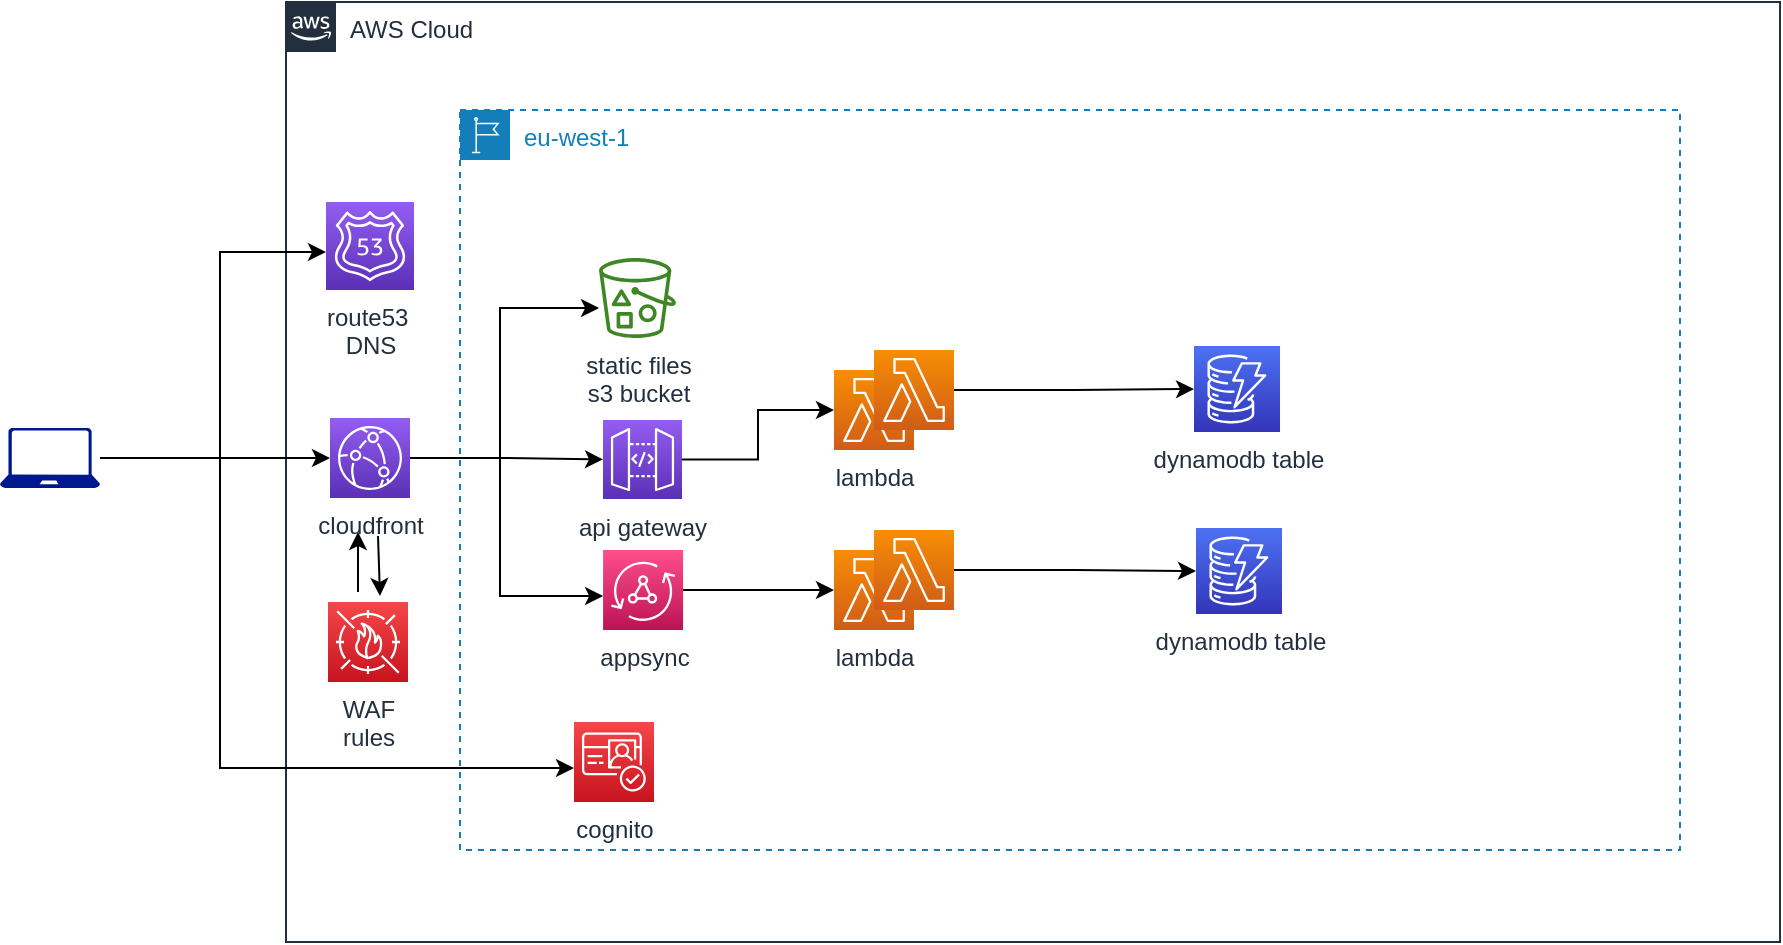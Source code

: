 <mxfile version="17.2.4" type="github" pages="2">
  <diagram id="qAAxvI2N66q2RNYJOrqI" name="Page-1">
    <mxGraphModel dx="782" dy="446" grid="1" gridSize="10" guides="1" tooltips="1" connect="1" arrows="1" fold="1" page="1" pageScale="1" pageWidth="827" pageHeight="1169" math="0" shadow="0">
      <root>
        <mxCell id="0" />
        <mxCell id="1" parent="0" />
        <mxCell id="mwRrv51llNrriN64F0ap-2" value="AWS Cloud" style="points=[[0,0],[0.25,0],[0.5,0],[0.75,0],[1,0],[1,0.25],[1,0.5],[1,0.75],[1,1],[0.75,1],[0.5,1],[0.25,1],[0,1],[0,0.75],[0,0.5],[0,0.25]];outlineConnect=0;gradientColor=none;html=1;whiteSpace=wrap;fontSize=12;fontStyle=0;container=1;pointerEvents=0;collapsible=0;recursiveResize=0;shape=mxgraph.aws4.group;grIcon=mxgraph.aws4.group_aws_cloud_alt;strokeColor=#232F3E;fillColor=none;verticalAlign=top;align=left;spacingLeft=30;fontColor=#232F3E;dashed=0;" parent="1" vertex="1">
          <mxGeometry x="193" y="70" width="747" height="470" as="geometry" />
        </mxCell>
        <mxCell id="mwRrv51llNrriN64F0ap-4" value="eu-west-1" style="points=[[0,0],[0.25,0],[0.5,0],[0.75,0],[1,0],[1,0.25],[1,0.5],[1,0.75],[1,1],[0.75,1],[0.5,1],[0.25,1],[0,1],[0,0.75],[0,0.5],[0,0.25]];outlineConnect=0;gradientColor=none;html=1;whiteSpace=wrap;fontSize=12;fontStyle=0;container=1;pointerEvents=0;collapsible=0;recursiveResize=0;shape=mxgraph.aws4.group;grIcon=mxgraph.aws4.group_region;strokeColor=#147EBA;fillColor=none;verticalAlign=top;align=left;spacingLeft=30;fontColor=#147EBA;dashed=1;" parent="mwRrv51llNrriN64F0ap-2" vertex="1">
          <mxGeometry x="87" y="54" width="610" height="370" as="geometry" />
        </mxCell>
        <mxCell id="mwRrv51llNrriN64F0ap-6" value="cognito" style="sketch=0;points=[[0,0,0],[0.25,0,0],[0.5,0,0],[0.75,0,0],[1,0,0],[0,1,0],[0.25,1,0],[0.5,1,0],[0.75,1,0],[1,1,0],[0,0.25,0],[0,0.5,0],[0,0.75,0],[1,0.25,0],[1,0.5,0],[1,0.75,0]];outlineConnect=0;fontColor=#232F3E;gradientColor=#F54749;gradientDirection=north;fillColor=#C7131F;strokeColor=#ffffff;dashed=0;verticalLabelPosition=bottom;verticalAlign=top;align=center;html=1;fontSize=12;fontStyle=0;aspect=fixed;shape=mxgraph.aws4.resourceIcon;resIcon=mxgraph.aws4.cognito;" parent="mwRrv51llNrriN64F0ap-4" vertex="1">
          <mxGeometry x="57" y="306" width="40" height="40" as="geometry" />
        </mxCell>
        <mxCell id="mwRrv51llNrriN64F0ap-25" style="edgeStyle=orthogonalEdgeStyle;rounded=0;orthogonalLoop=1;jettySize=auto;html=1;entryX=0;entryY=0.5;entryDx=0;entryDy=0;entryPerimeter=0;" parent="mwRrv51llNrriN64F0ap-4" source="mwRrv51llNrriN64F0ap-7" target="mwRrv51llNrriN64F0ap-18" edge="1">
          <mxGeometry relative="1" as="geometry" />
        </mxCell>
        <mxCell id="mwRrv51llNrriN64F0ap-7" value="api gateway" style="sketch=0;points=[[0,0,0],[0.25,0,0],[0.5,0,0],[0.75,0,0],[1,0,0],[0,1,0],[0.25,1,0],[0.5,1,0],[0.75,1,0],[1,1,0],[0,0.25,0],[0,0.5,0],[0,0.75,0],[1,0.25,0],[1,0.5,0],[1,0.75,0]];outlineConnect=0;fontColor=#232F3E;gradientColor=#945DF2;gradientDirection=north;fillColor=#5A30B5;strokeColor=#ffffff;dashed=0;verticalLabelPosition=bottom;verticalAlign=top;align=center;html=1;fontSize=12;fontStyle=0;aspect=fixed;shape=mxgraph.aws4.resourceIcon;resIcon=mxgraph.aws4.api_gateway;" parent="mwRrv51llNrriN64F0ap-4" vertex="1">
          <mxGeometry x="71.5" y="155" width="39.5" height="39.5" as="geometry" />
        </mxCell>
        <mxCell id="mwRrv51llNrriN64F0ap-27" style="edgeStyle=orthogonalEdgeStyle;rounded=0;orthogonalLoop=1;jettySize=auto;html=1;entryX=0;entryY=0.5;entryDx=0;entryDy=0;entryPerimeter=0;" parent="mwRrv51llNrriN64F0ap-4" source="mwRrv51llNrriN64F0ap-10" target="mwRrv51llNrriN64F0ap-17" edge="1">
          <mxGeometry relative="1" as="geometry" />
        </mxCell>
        <mxCell id="mwRrv51llNrriN64F0ap-10" value="appsync" style="sketch=0;points=[[0,0,0],[0.25,0,0],[0.5,0,0],[0.75,0,0],[1,0,0],[0,1,0],[0.25,1,0],[0.5,1,0],[0.75,1,0],[1,1,0],[0,0.25,0],[0,0.5,0],[0,0.75,0],[1,0.25,0],[1,0.5,0],[1,0.75,0]];outlineConnect=0;fontColor=#232F3E;gradientColor=#FF4F8B;gradientDirection=north;fillColor=#BC1356;strokeColor=#ffffff;dashed=0;verticalLabelPosition=bottom;verticalAlign=top;align=center;html=1;fontSize=12;fontStyle=0;aspect=fixed;shape=mxgraph.aws4.resourceIcon;resIcon=mxgraph.aws4.appsync;" parent="mwRrv51llNrriN64F0ap-4" vertex="1">
          <mxGeometry x="71.54" y="220" width="40" height="40" as="geometry" />
        </mxCell>
        <mxCell id="mwRrv51llNrriN64F0ap-5" value="static files &lt;br&gt;s3 bucket" style="sketch=0;outlineConnect=0;fontColor=#232F3E;gradientColor=none;fillColor=#3F8624;strokeColor=none;dashed=0;verticalLabelPosition=bottom;verticalAlign=top;align=center;html=1;fontSize=12;fontStyle=0;aspect=fixed;pointerEvents=1;shape=mxgraph.aws4.bucket_with_objects;" parent="mwRrv51llNrriN64F0ap-4" vertex="1">
          <mxGeometry x="69.54" y="74" width="38.46" height="40" as="geometry" />
        </mxCell>
        <mxCell id="mwRrv51llNrriN64F0ap-17" value="lambda" style="sketch=0;points=[[0,0,0],[0.25,0,0],[0.5,0,0],[0.75,0,0],[1,0,0],[0,1,0],[0.25,1,0],[0.5,1,0],[0.75,1,0],[1,1,0],[0,0.25,0],[0,0.5,0],[0,0.75,0],[1,0.25,0],[1,0.5,0],[1,0.75,0]];outlineConnect=0;fontColor=#232F3E;gradientColor=#F78E04;gradientDirection=north;fillColor=#D05C17;strokeColor=#ffffff;dashed=0;verticalLabelPosition=bottom;verticalAlign=top;align=center;html=1;fontSize=12;fontStyle=0;aspect=fixed;shape=mxgraph.aws4.resourceIcon;resIcon=mxgraph.aws4.lambda;" parent="mwRrv51llNrriN64F0ap-4" vertex="1">
          <mxGeometry x="187" y="220" width="40" height="40" as="geometry" />
        </mxCell>
        <mxCell id="mwRrv51llNrriN64F0ap-18" value="lambda" style="sketch=0;points=[[0,0,0],[0.25,0,0],[0.5,0,0],[0.75,0,0],[1,0,0],[0,1,0],[0.25,1,0],[0.5,1,0],[0.75,1,0],[1,1,0],[0,0.25,0],[0,0.5,0],[0,0.75,0],[1,0.25,0],[1,0.5,0],[1,0.75,0]];outlineConnect=0;fontColor=#232F3E;gradientColor=#F78E04;gradientDirection=north;fillColor=#D05C17;strokeColor=#ffffff;dashed=0;verticalLabelPosition=bottom;verticalAlign=top;align=center;html=1;fontSize=12;fontStyle=0;aspect=fixed;shape=mxgraph.aws4.resourceIcon;resIcon=mxgraph.aws4.lambda;" parent="mwRrv51llNrriN64F0ap-4" vertex="1">
          <mxGeometry x="187" y="130" width="40" height="40" as="geometry" />
        </mxCell>
        <mxCell id="mwRrv51llNrriN64F0ap-29" style="edgeStyle=orthogonalEdgeStyle;rounded=0;orthogonalLoop=1;jettySize=auto;html=1;entryX=0;entryY=0.5;entryDx=0;entryDy=0;entryPerimeter=0;" parent="mwRrv51llNrriN64F0ap-4" source="mwRrv51llNrriN64F0ap-19" target="mwRrv51llNrriN64F0ap-9" edge="1">
          <mxGeometry relative="1" as="geometry" />
        </mxCell>
        <mxCell id="mwRrv51llNrriN64F0ap-19" value="" style="sketch=0;points=[[0,0,0],[0.25,0,0],[0.5,0,0],[0.75,0,0],[1,0,0],[0,1,0],[0.25,1,0],[0.5,1,0],[0.75,1,0],[1,1,0],[0,0.25,0],[0,0.5,0],[0,0.75,0],[1,0.25,0],[1,0.5,0],[1,0.75,0]];outlineConnect=0;fontColor=#232F3E;gradientColor=#F78E04;gradientDirection=north;fillColor=#D05C17;strokeColor=#ffffff;dashed=0;verticalLabelPosition=bottom;verticalAlign=top;align=center;html=1;fontSize=12;fontStyle=0;aspect=fixed;shape=mxgraph.aws4.resourceIcon;resIcon=mxgraph.aws4.lambda;" parent="mwRrv51llNrriN64F0ap-4" vertex="1">
          <mxGeometry x="207" y="120" width="40" height="40" as="geometry" />
        </mxCell>
        <mxCell id="mwRrv51llNrriN64F0ap-30" style="edgeStyle=orthogonalEdgeStyle;rounded=0;orthogonalLoop=1;jettySize=auto;html=1;" parent="mwRrv51llNrriN64F0ap-4" source="mwRrv51llNrriN64F0ap-20" target="mwRrv51llNrriN64F0ap-28" edge="1">
          <mxGeometry relative="1" as="geometry" />
        </mxCell>
        <mxCell id="mwRrv51llNrriN64F0ap-20" value="" style="sketch=0;points=[[0,0,0],[0.25,0,0],[0.5,0,0],[0.75,0,0],[1,0,0],[0,1,0],[0.25,1,0],[0.5,1,0],[0.75,1,0],[1,1,0],[0,0.25,0],[0,0.5,0],[0,0.75,0],[1,0.25,0],[1,0.5,0],[1,0.75,0]];outlineConnect=0;fontColor=#232F3E;gradientColor=#F78E04;gradientDirection=north;fillColor=#D05C17;strokeColor=#ffffff;dashed=0;verticalLabelPosition=bottom;verticalAlign=top;align=center;html=1;fontSize=12;fontStyle=0;aspect=fixed;shape=mxgraph.aws4.resourceIcon;resIcon=mxgraph.aws4.lambda;" parent="mwRrv51llNrriN64F0ap-4" vertex="1">
          <mxGeometry x="207" y="210" width="40" height="40" as="geometry" />
        </mxCell>
        <mxCell id="mwRrv51llNrriN64F0ap-9" value="dynamodb table" style="sketch=0;points=[[0,0,0],[0.25,0,0],[0.5,0,0],[0.75,0,0],[1,0,0],[0,1,0],[0.25,1,0],[0.5,1,0],[0.75,1,0],[1,1,0],[0,0.25,0],[0,0.5,0],[0,0.75,0],[1,0.25,0],[1,0.5,0],[1,0.75,0]];outlineConnect=0;fontColor=#232F3E;gradientColor=#4D72F3;gradientDirection=north;fillColor=#3334B9;strokeColor=#ffffff;dashed=0;verticalLabelPosition=bottom;verticalAlign=top;align=center;html=1;fontSize=12;fontStyle=0;aspect=fixed;shape=mxgraph.aws4.resourceIcon;resIcon=mxgraph.aws4.dynamodb;" parent="mwRrv51llNrriN64F0ap-4" vertex="1">
          <mxGeometry x="367" y="118" width="43" height="43" as="geometry" />
        </mxCell>
        <mxCell id="mwRrv51llNrriN64F0ap-28" value="dynamodb table" style="sketch=0;points=[[0,0,0],[0.25,0,0],[0.5,0,0],[0.75,0,0],[1,0,0],[0,1,0],[0.25,1,0],[0.5,1,0],[0.75,1,0],[1,1,0],[0,0.25,0],[0,0.5,0],[0,0.75,0],[1,0.25,0],[1,0.5,0],[1,0.75,0]];outlineConnect=0;fontColor=#232F3E;gradientColor=#4D72F3;gradientDirection=north;fillColor=#3334B9;strokeColor=#ffffff;dashed=0;verticalLabelPosition=bottom;verticalAlign=top;align=center;html=1;fontSize=12;fontStyle=0;aspect=fixed;shape=mxgraph.aws4.resourceIcon;resIcon=mxgraph.aws4.dynamodb;" parent="mwRrv51llNrriN64F0ap-4" vertex="1">
          <mxGeometry x="368" y="209" width="43" height="43" as="geometry" />
        </mxCell>
        <mxCell id="mwRrv51llNrriN64F0ap-21" style="edgeStyle=orthogonalEdgeStyle;rounded=0;orthogonalLoop=1;jettySize=auto;html=1;" parent="mwRrv51llNrriN64F0ap-2" edge="1">
          <mxGeometry relative="1" as="geometry">
            <mxPoint x="62" y="228" as="sourcePoint" />
            <mxPoint x="156.543" y="153" as="targetPoint" />
            <Array as="points">
              <mxPoint x="107" y="228" />
              <mxPoint x="107" y="153" />
            </Array>
          </mxGeometry>
        </mxCell>
        <mxCell id="mwRrv51llNrriN64F0ap-23" style="edgeStyle=orthogonalEdgeStyle;rounded=0;orthogonalLoop=1;jettySize=auto;html=1;entryX=0;entryY=0.5;entryDx=0;entryDy=0;entryPerimeter=0;" parent="mwRrv51llNrriN64F0ap-2" edge="1">
          <mxGeometry relative="1" as="geometry">
            <mxPoint x="62" y="228" as="sourcePoint" />
            <mxPoint x="158.54" y="297" as="targetPoint" />
            <Array as="points">
              <mxPoint x="107" y="228" />
              <mxPoint x="107" y="297" />
            </Array>
          </mxGeometry>
        </mxCell>
        <mxCell id="mwRrv51llNrriN64F0ap-24" style="edgeStyle=orthogonalEdgeStyle;rounded=0;orthogonalLoop=1;jettySize=auto;html=1;entryX=0;entryY=0.5;entryDx=0;entryDy=0;entryPerimeter=0;" parent="mwRrv51llNrriN64F0ap-2" source="mwRrv51llNrriN64F0ap-12" target="mwRrv51llNrriN64F0ap-7" edge="1">
          <mxGeometry relative="1" as="geometry" />
        </mxCell>
        <mxCell id="mwRrv51llNrriN64F0ap-12" value="cloudfront" style="sketch=0;points=[[0,0,0],[0.25,0,0],[0.5,0,0],[0.75,0,0],[1,0,0],[0,1,0],[0.25,1,0],[0.5,1,0],[0.75,1,0],[1,1,0],[0,0.25,0],[0,0.5,0],[0,0.75,0],[1,0.25,0],[1,0.5,0],[1,0.75,0]];outlineConnect=0;fontColor=#232F3E;gradientColor=#945DF2;gradientDirection=north;fillColor=#5A30B5;strokeColor=#ffffff;dashed=0;verticalLabelPosition=bottom;verticalAlign=top;align=center;html=1;fontSize=12;fontStyle=0;aspect=fixed;shape=mxgraph.aws4.resourceIcon;resIcon=mxgraph.aws4.cloudfront;" parent="mwRrv51llNrriN64F0ap-2" vertex="1">
          <mxGeometry x="22" y="208" width="40" height="40" as="geometry" />
        </mxCell>
        <mxCell id="mwRrv51llNrriN64F0ap-11" value="route53&amp;nbsp;&lt;br&gt;DNS" style="sketch=0;points=[[0,0,0],[0.25,0,0],[0.5,0,0],[0.75,0,0],[1,0,0],[0,1,0],[0.25,1,0],[0.5,1,0],[0.75,1,0],[1,1,0],[0,0.25,0],[0,0.5,0],[0,0.75,0],[1,0.25,0],[1,0.5,0],[1,0.75,0]];outlineConnect=0;fontColor=#232F3E;gradientColor=#945DF2;gradientDirection=north;fillColor=#5A30B5;strokeColor=#ffffff;dashed=0;verticalLabelPosition=bottom;verticalAlign=top;align=center;html=1;fontSize=12;fontStyle=0;aspect=fixed;shape=mxgraph.aws4.resourceIcon;resIcon=mxgraph.aws4.route_53;" parent="mwRrv51llNrriN64F0ap-2" vertex="1">
          <mxGeometry x="20" y="100" width="44" height="44" as="geometry" />
        </mxCell>
        <mxCell id="mwRrv51llNrriN64F0ap-31" value="WAF &lt;br&gt;rules" style="sketch=0;points=[[0,0,0],[0.25,0,0],[0.5,0,0],[0.75,0,0],[1,0,0],[0,1,0],[0.25,1,0],[0.5,1,0],[0.75,1,0],[1,1,0],[0,0.25,0],[0,0.5,0],[0,0.75,0],[1,0.25,0],[1,0.5,0],[1,0.75,0]];outlineConnect=0;fontColor=#232F3E;gradientColor=#F54749;gradientDirection=north;fillColor=#C7131F;strokeColor=#ffffff;dashed=0;verticalLabelPosition=bottom;verticalAlign=top;align=center;html=1;fontSize=12;fontStyle=0;aspect=fixed;shape=mxgraph.aws4.resourceIcon;resIcon=mxgraph.aws4.waf;" parent="mwRrv51llNrriN64F0ap-2" vertex="1">
          <mxGeometry x="21" y="300" width="40" height="40" as="geometry" />
        </mxCell>
        <mxCell id="mwRrv51llNrriN64F0ap-14" style="edgeStyle=orthogonalEdgeStyle;rounded=0;orthogonalLoop=1;jettySize=auto;html=1;entryX=0;entryY=0.5;entryDx=0;entryDy=0;entryPerimeter=0;" parent="1" edge="1">
          <mxGeometry relative="1" as="geometry">
            <mxPoint x="100" y="298" as="sourcePoint" />
            <mxPoint x="213" y="195" as="targetPoint" />
            <Array as="points">
              <mxPoint x="160" y="298" />
              <mxPoint x="160" y="195" />
            </Array>
          </mxGeometry>
        </mxCell>
        <mxCell id="mwRrv51llNrriN64F0ap-15" style="edgeStyle=orthogonalEdgeStyle;rounded=0;orthogonalLoop=1;jettySize=auto;html=1;" parent="1" source="mwRrv51llNrriN64F0ap-13" target="mwRrv51llNrriN64F0ap-12" edge="1">
          <mxGeometry relative="1" as="geometry" />
        </mxCell>
        <mxCell id="mwRrv51llNrriN64F0ap-35" style="edgeStyle=orthogonalEdgeStyle;rounded=0;orthogonalLoop=1;jettySize=auto;html=1;entryX=0;entryY=0.5;entryDx=0;entryDy=0;entryPerimeter=0;" parent="1" edge="1">
          <mxGeometry relative="1" as="geometry">
            <mxPoint x="100" y="298" as="sourcePoint" />
            <mxPoint x="337" y="453" as="targetPoint" />
            <Array as="points">
              <mxPoint x="160" y="298" />
              <mxPoint x="160" y="453" />
            </Array>
          </mxGeometry>
        </mxCell>
        <mxCell id="mwRrv51llNrriN64F0ap-13" value="" style="sketch=0;aspect=fixed;pointerEvents=1;shadow=0;dashed=0;html=1;strokeColor=none;labelPosition=center;verticalLabelPosition=bottom;verticalAlign=top;align=center;fillColor=#00188D;shape=mxgraph.azure.laptop" parent="1" vertex="1">
          <mxGeometry x="50" y="283" width="50" height="30" as="geometry" />
        </mxCell>
        <mxCell id="mwRrv51llNrriN64F0ap-33" value="" style="endArrow=classic;html=1;rounded=0;" parent="1" edge="1">
          <mxGeometry width="50" height="50" relative="1" as="geometry">
            <mxPoint x="229" y="365" as="sourcePoint" />
            <mxPoint x="229" y="335" as="targetPoint" />
          </mxGeometry>
        </mxCell>
        <mxCell id="mwRrv51llNrriN64F0ap-34" value="" style="endArrow=classic;html=1;rounded=0;" parent="1" edge="1">
          <mxGeometry width="50" height="50" relative="1" as="geometry">
            <mxPoint x="239" y="337" as="sourcePoint" />
            <mxPoint x="240" y="367" as="targetPoint" />
          </mxGeometry>
        </mxCell>
      </root>
    </mxGraphModel>
  </diagram>
  <diagram id="AiJOluaEvhhSrYeXvPe_" name="secure">
    <mxGraphModel dx="782" dy="389" grid="1" gridSize="10" guides="1" tooltips="1" connect="1" arrows="1" fold="1" page="1" pageScale="1" pageWidth="827" pageHeight="1169" math="0" shadow="0">
      <root>
        <mxCell id="XyIqBynNa2bsp_8kiUHq-0" />
        <mxCell id="XyIqBynNa2bsp_8kiUHq-1" parent="XyIqBynNa2bsp_8kiUHq-0" />
        <mxCell id="XyIqBynNa2bsp_8kiUHq-15" value="Corporate group LAN" style="points=[[0,0],[0.25,0],[0.5,0],[0.75,0],[1,0],[1,0.25],[1,0.5],[1,0.75],[1,1],[0.75,1],[0.5,1],[0.25,1],[0,1],[0,0.75],[0,0.5],[0,0.25]];outlineConnect=0;gradientColor=none;html=1;whiteSpace=wrap;fontSize=12;fontStyle=0;container=1;pointerEvents=0;collapsible=0;recursiveResize=0;shape=mxgraph.aws4.group;grIcon=mxgraph.aws4.group_corporate_data_center;strokeColor=#5A6C86;fillColor=none;verticalAlign=top;align=left;spacingLeft=30;fontColor=#5A6C86;dashed=0;" parent="XyIqBynNa2bsp_8kiUHq-1" vertex="1">
          <mxGeometry x="40" y="436" width="760" height="130" as="geometry" />
        </mxCell>
        <mxCell id="XyIqBynNa2bsp_8kiUHq-45" value="&lt;font color=&quot;#000000&quot;&gt;Client &lt;br&gt;browser&lt;/font&gt;" style="sketch=0;pointerEvents=1;shadow=0;dashed=0;html=1;strokeColor=none;fillColor=#434445;aspect=fixed;labelPosition=center;verticalLabelPosition=bottom;verticalAlign=top;align=center;outlineConnect=0;shape=mxgraph.vvd.web_browser;fontSize=10;fontColor=#6600CC;" parent="XyIqBynNa2bsp_8kiUHq-15" vertex="1">
          <mxGeometry x="372" y="34" width="50" height="35.5" as="geometry" />
        </mxCell>
        <mxCell id="XyIqBynNa2bsp_8kiUHq-2" value="AWS Cloud" style="points=[[0,0],[0.25,0],[0.5,0],[0.75,0],[1,0],[1,0.25],[1,0.5],[1,0.75],[1,1],[0.75,1],[0.5,1],[0.25,1],[0,1],[0,0.75],[0,0.5],[0,0.25]];outlineConnect=0;gradientColor=none;html=1;whiteSpace=wrap;fontSize=12;fontStyle=0;container=1;pointerEvents=0;collapsible=0;recursiveResize=0;shape=mxgraph.aws4.group;grIcon=mxgraph.aws4.group_aws_cloud_alt;strokeColor=#232F3E;fillColor=none;verticalAlign=top;align=left;spacingLeft=30;fontColor=#232F3E;dashed=0;" parent="XyIqBynNa2bsp_8kiUHq-1" vertex="1">
          <mxGeometry x="40" y="50" width="760" height="370" as="geometry" />
        </mxCell>
        <mxCell id="XyIqBynNa2bsp_8kiUHq-3" value="" style="fillColor=#dae8fc;strokeColor=#6c8ebf;dashed=0;verticalAlign=top;fontStyle=1;fontColor=#0000FF;" parent="XyIqBynNa2bsp_8kiUHq-2" vertex="1">
          <mxGeometry x="610" y="10" width="130" height="200" as="geometry" />
        </mxCell>
        <mxCell id="XyIqBynNa2bsp_8kiUHq-4" value="VPC" style="points=[[0,0],[0.25,0],[0.5,0],[0.75,0],[1,0],[1,0.25],[1,0.5],[1,0.75],[1,1],[0.75,1],[0.5,1],[0.25,1],[0,1],[0,0.75],[0,0.5],[0,0.25]];outlineConnect=0;gradientColor=none;html=1;whiteSpace=wrap;fontSize=12;fontStyle=0;container=1;pointerEvents=0;collapsible=0;recursiveResize=0;shape=mxgraph.aws4.group;grIcon=mxgraph.aws4.group_vpc;strokeColor=#248814;fillColor=none;verticalAlign=top;align=left;spacingLeft=30;fontColor=#AAB7B8;dashed=0;" parent="XyIqBynNa2bsp_8kiUHq-2" vertex="1">
          <mxGeometry x="174" y="33" width="410" height="260" as="geometry" />
        </mxCell>
        <mxCell id="XyIqBynNa2bsp_8kiUHq-5" value="Private subnet AZ a" style="points=[[0,0],[0.25,0],[0.5,0],[0.75,0],[1,0],[1,0.25],[1,0.5],[1,0.75],[1,1],[0.75,1],[0.5,1],[0.25,1],[0,1],[0,0.75],[0,0.5],[0,0.25]];outlineConnect=0;gradientColor=none;html=1;whiteSpace=wrap;fontSize=12;fontStyle=0;container=1;pointerEvents=0;collapsible=0;recursiveResize=0;shape=mxgraph.aws4.group;grIcon=mxgraph.aws4.group_security_group;grStroke=0;strokeColor=#147EBA;fillColor=#E6F2F8;verticalAlign=top;align=left;spacingLeft=30;fontColor=#147EBA;dashed=0;" parent="XyIqBynNa2bsp_8kiUHq-4" vertex="1">
          <mxGeometry x="32" y="27" width="230" height="92" as="geometry" />
        </mxCell>
        <mxCell id="XyIqBynNa2bsp_8kiUHq-29" style="edgeStyle=orthogonalEdgeStyle;rounded=0;orthogonalLoop=1;jettySize=auto;html=1;fontSize=10;fontColor=#4C0099;strokeColor=#FF8000;strokeWidth=2;" parent="XyIqBynNa2bsp_8kiUHq-5" source="XyIqBynNa2bsp_8kiUHq-10" target="XyIqBynNa2bsp_8kiUHq-14" edge="1">
          <mxGeometry relative="1" as="geometry" />
        </mxCell>
        <mxCell id="XyIqBynNa2bsp_8kiUHq-10" value="&lt;font color=&quot;#4c0099&quot;&gt;ENI&lt;/font&gt;" style="sketch=0;outlineConnect=0;fontColor=#232F3E;gradientColor=none;fillColor=#4D27AA;strokeColor=none;dashed=0;verticalLabelPosition=bottom;verticalAlign=top;align=center;html=1;fontSize=12;fontStyle=0;aspect=fixed;pointerEvents=1;shape=mxgraph.aws4.elastic_network_interface;" parent="XyIqBynNa2bsp_8kiUHq-5" vertex="1">
          <mxGeometry x="158" y="31" width="38" height="38" as="geometry" />
        </mxCell>
        <mxCell id="XyIqBynNa2bsp_8kiUHq-14" value="&lt;font color=&quot;#4c0099&quot;&gt;vpc endpoint&lt;/font&gt;" style="sketch=0;outlineConnect=0;fontColor=#232F3E;gradientColor=none;fillColor=#4D27AA;strokeColor=none;dashed=0;verticalLabelPosition=bottom;verticalAlign=top;align=center;html=1;fontSize=12;fontStyle=0;aspect=fixed;pointerEvents=1;shape=mxgraph.aws4.endpoints;" parent="XyIqBynNa2bsp_8kiUHq-5" vertex="1">
          <mxGeometry x="28" y="30" width="40" height="40" as="geometry" />
        </mxCell>
        <mxCell id="XyIqBynNa2bsp_8kiUHq-36" value="&lt;b&gt;&lt;font color=&quot;#ff8000&quot;&gt;HTTPS&lt;/font&gt;&lt;/b&gt;" style="text;html=1;strokeColor=none;fillColor=none;align=center;verticalAlign=middle;whiteSpace=wrap;rounded=0;fontSize=10;fontColor=#FF0000;" parent="XyIqBynNa2bsp_8kiUHq-5" vertex="1">
          <mxGeometry x="90" y="25" width="60" height="30" as="geometry" />
        </mxCell>
        <mxCell id="XyIqBynNa2bsp_8kiUHq-6" value="Private subnet AZ b" style="points=[[0,0],[0.25,0],[0.5,0],[0.75,0],[1,0],[1,0.25],[1,0.5],[1,0.75],[1,1],[0.75,1],[0.5,1],[0.25,1],[0,1],[0,0.75],[0,0.5],[0,0.25]];outlineConnect=0;gradientColor=none;html=1;whiteSpace=wrap;fontSize=12;fontStyle=0;container=1;pointerEvents=0;collapsible=0;recursiveResize=0;shape=mxgraph.aws4.group;grIcon=mxgraph.aws4.group_security_group;grStroke=0;strokeColor=#147EBA;fillColor=#E6F2F8;verticalAlign=top;align=left;spacingLeft=30;fontColor=#147EBA;dashed=0;" parent="XyIqBynNa2bsp_8kiUHq-4" vertex="1">
          <mxGeometry x="32" y="132" width="230" height="98" as="geometry" />
        </mxCell>
        <mxCell id="XyIqBynNa2bsp_8kiUHq-30" style="edgeStyle=orthogonalEdgeStyle;rounded=0;orthogonalLoop=1;jettySize=auto;html=1;fontSize=10;fontColor=#4C0099;strokeColor=#FF8000;strokeWidth=2;" parent="XyIqBynNa2bsp_8kiUHq-6" source="XyIqBynNa2bsp_8kiUHq-11" target="XyIqBynNa2bsp_8kiUHq-13" edge="1">
          <mxGeometry relative="1" as="geometry" />
        </mxCell>
        <mxCell id="XyIqBynNa2bsp_8kiUHq-11" value="&lt;font color=&quot;#4c0099&quot;&gt;ENI&lt;/font&gt;" style="sketch=0;outlineConnect=0;fontColor=#232F3E;gradientColor=none;fillColor=#4D27AA;strokeColor=none;dashed=0;verticalLabelPosition=bottom;verticalAlign=top;align=center;html=1;fontSize=12;fontStyle=0;aspect=fixed;pointerEvents=1;shape=mxgraph.aws4.elastic_network_interface;" parent="XyIqBynNa2bsp_8kiUHq-6" vertex="1">
          <mxGeometry x="158" y="30" width="38" height="38" as="geometry" />
        </mxCell>
        <mxCell id="XyIqBynNa2bsp_8kiUHq-13" value="&lt;font color=&quot;#4c0099&quot;&gt;vpc endpoint&lt;/font&gt;" style="sketch=0;outlineConnect=0;fontColor=#232F3E;gradientColor=none;fillColor=#4D27AA;strokeColor=none;dashed=0;verticalLabelPosition=bottom;verticalAlign=top;align=center;html=1;fontSize=12;fontStyle=0;aspect=fixed;pointerEvents=1;shape=mxgraph.aws4.endpoints;" parent="XyIqBynNa2bsp_8kiUHq-6" vertex="1">
          <mxGeometry x="30" y="30" width="38" height="38" as="geometry" />
        </mxCell>
        <mxCell id="XyIqBynNa2bsp_8kiUHq-37" value="&lt;b&gt;&lt;font color=&quot;#ff8000&quot;&gt;HTTPS&lt;/font&gt;&lt;/b&gt;" style="text;html=1;strokeColor=none;fillColor=none;align=center;verticalAlign=middle;whiteSpace=wrap;rounded=0;fontSize=10;fontColor=#FF0000;" parent="XyIqBynNa2bsp_8kiUHq-6" vertex="1">
          <mxGeometry x="93" y="25" width="60" height="30" as="geometry" />
        </mxCell>
        <mxCell id="XyIqBynNa2bsp_8kiUHq-25" style="edgeStyle=orthogonalEdgeStyle;rounded=0;orthogonalLoop=1;jettySize=auto;html=1;fontSize=10;fontColor=#4C0099;strokeColor=#FF0000;strokeWidth=2;" parent="XyIqBynNa2bsp_8kiUHq-4" source="XyIqBynNa2bsp_8kiUHq-16" target="XyIqBynNa2bsp_8kiUHq-19" edge="1">
          <mxGeometry relative="1" as="geometry" />
        </mxCell>
        <mxCell id="XyIqBynNa2bsp_8kiUHq-16" value="" style="sketch=0;points=[[0,0,0],[0.25,0,0],[0.5,0,0],[0.75,0,0],[1,0,0],[0,1,0],[0.25,1,0],[0.5,1,0],[0.75,1,0],[1,1,0],[0,0.25,0],[0,0.5,0],[0,0.75,0],[1,0.25,0],[1,0.5,0],[1,0.75,0]];outlineConnect=0;fontColor=#232F3E;gradientColor=#F54749;gradientDirection=north;fillColor=#C7131F;strokeColor=#ffffff;dashed=0;verticalLabelPosition=bottom;verticalAlign=top;align=center;html=1;fontSize=12;fontStyle=0;aspect=fixed;shape=mxgraph.aws4.resourceIcon;resIcon=mxgraph.aws4.certificate_manager_3;" parent="XyIqBynNa2bsp_8kiUHq-4" vertex="1">
          <mxGeometry x="311" y="58" width="30" height="30" as="geometry" />
        </mxCell>
        <mxCell id="XyIqBynNa2bsp_8kiUHq-27" style="edgeStyle=orthogonalEdgeStyle;rounded=0;orthogonalLoop=1;jettySize=auto;html=1;fontSize=10;fontColor=#4C0099;strokeColor=#6600CC;strokeWidth=2;" parent="XyIqBynNa2bsp_8kiUHq-4" source="XyIqBynNa2bsp_8kiUHq-19" target="XyIqBynNa2bsp_8kiUHq-10" edge="1">
          <mxGeometry relative="1" as="geometry">
            <Array as="points">
              <mxPoint x="286" y="138" />
              <mxPoint x="286" y="77" />
            </Array>
          </mxGeometry>
        </mxCell>
        <mxCell id="XyIqBynNa2bsp_8kiUHq-28" style="edgeStyle=orthogonalEdgeStyle;rounded=0;orthogonalLoop=1;jettySize=auto;html=1;fontSize=10;fontColor=#4C0099;strokeColor=#6600CC;strokeWidth=2;" parent="XyIqBynNa2bsp_8kiUHq-4" source="XyIqBynNa2bsp_8kiUHq-19" target="XyIqBynNa2bsp_8kiUHq-11" edge="1">
          <mxGeometry relative="1" as="geometry">
            <Array as="points">
              <mxPoint x="286" y="138" />
              <mxPoint x="286" y="181" />
            </Array>
          </mxGeometry>
        </mxCell>
        <mxCell id="XyIqBynNa2bsp_8kiUHq-19" value="&lt;font color=&quot;#4c0099&quot;&gt;Internal ALB&lt;/font&gt;" style="sketch=0;outlineConnect=0;fontColor=#232F3E;gradientColor=none;fillColor=#4D27AA;strokeColor=none;dashed=0;verticalLabelPosition=bottom;verticalAlign=top;align=center;html=1;fontSize=12;fontStyle=0;aspect=fixed;pointerEvents=1;shape=mxgraph.aws4.application_load_balancer;" parent="XyIqBynNa2bsp_8kiUHq-4" vertex="1">
          <mxGeometry x="307" y="119" width="38" height="38" as="geometry" />
        </mxCell>
        <mxCell id="XyIqBynNa2bsp_8kiUHq-35" value="Custom domain certificates" style="text;html=1;strokeColor=none;fillColor=none;align=center;verticalAlign=middle;whiteSpace=wrap;rounded=0;fontSize=10;fontColor=#FF0000;" parent="XyIqBynNa2bsp_8kiUHq-4" vertex="1">
          <mxGeometry x="293" y="24" width="66" height="30" as="geometry" />
        </mxCell>
        <mxCell id="XyIqBynNa2bsp_8kiUHq-7" value="" style="sketch=0;points=[[0,0,0],[0.25,0,0],[0.5,0,0],[0.75,0,0],[1,0,0],[0,1,0],[0.25,1,0],[0.5,1,0],[0.75,1,0],[1,1,0],[0,0.25,0],[0,0.5,0],[0,0.75,0],[1,0.25,0],[1,0.5,0],[1,0.75,0]];outlineConnect=0;fontColor=#232F3E;gradientColor=#945DF2;gradientDirection=north;fillColor=#5A30B5;strokeColor=#ffffff;dashed=0;verticalLabelPosition=bottom;verticalAlign=top;align=center;html=1;fontSize=12;fontStyle=0;aspect=fixed;shape=mxgraph.aws4.resourceIcon;resIcon=mxgraph.aws4.route_53;" parent="XyIqBynNa2bsp_8kiUHq-2" vertex="1">
          <mxGeometry x="649" y="40" width="47" height="47" as="geometry" />
        </mxCell>
        <mxCell id="XyIqBynNa2bsp_8kiUHq-26" value="" style="edgeStyle=orthogonalEdgeStyle;rounded=0;orthogonalLoop=1;jettySize=auto;html=1;fontSize=10;fontColor=#4C0099;strokeColor=#FF0000;strokeWidth=2;" parent="XyIqBynNa2bsp_8kiUHq-2" source="XyIqBynNa2bsp_8kiUHq-17" target="XyIqBynNa2bsp_8kiUHq-18" edge="1">
          <mxGeometry relative="1" as="geometry" />
        </mxCell>
        <mxCell id="XyIqBynNa2bsp_8kiUHq-17" value="" style="sketch=0;points=[[0,0,0],[0.25,0,0],[0.5,0,0],[0.75,0,0],[1,0,0],[0,1,0],[0.25,1,0],[0.5,1,0],[0.75,1,0],[1,1,0],[0,0.25,0],[0,0.5,0],[0,0.75,0],[1,0.25,0],[1,0.5,0],[1,0.75,0]];outlineConnect=0;fontColor=#232F3E;gradientColor=#F54749;gradientDirection=north;fillColor=#C7131F;strokeColor=#ffffff;dashed=0;verticalLabelPosition=bottom;verticalAlign=top;align=center;html=1;fontSize=12;fontStyle=0;aspect=fixed;shape=mxgraph.aws4.resourceIcon;resIcon=mxgraph.aws4.certificate_manager_3;" parent="XyIqBynNa2bsp_8kiUHq-2" vertex="1">
          <mxGeometry x="104" y="87" width="30" height="30" as="geometry" />
        </mxCell>
        <mxCell id="XyIqBynNa2bsp_8kiUHq-32" style="edgeStyle=orthogonalEdgeStyle;rounded=0;orthogonalLoop=1;jettySize=auto;html=1;fontSize=10;fontColor=#4C0099;strokeColor=#FF8000;strokeWidth=2;" parent="XyIqBynNa2bsp_8kiUHq-2" source="XyIqBynNa2bsp_8kiUHq-18" target="XyIqBynNa2bsp_8kiUHq-31" edge="1">
          <mxGeometry relative="1" as="geometry" />
        </mxCell>
        <mxCell id="XyIqBynNa2bsp_8kiUHq-18" value="" style="sketch=0;points=[[0,0,0],[0.25,0,0],[0.5,0,0],[0.75,0,0],[1,0,0],[0,1,0],[0.25,1,0],[0.5,1,0],[0.75,1,0],[1,1,0],[0,0.25,0],[0,0.5,0],[0,0.75,0],[1,0.25,0],[1,0.5,0],[1,0.75,0]];outlineConnect=0;fontColor=#232F3E;gradientColor=#945DF2;gradientDirection=north;fillColor=#5A30B5;strokeColor=#ffffff;dashed=0;verticalLabelPosition=bottom;verticalAlign=top;align=center;html=1;fontSize=12;fontStyle=0;aspect=fixed;shape=mxgraph.aws4.resourceIcon;resIcon=mxgraph.aws4.api_gateway;" parent="XyIqBynNa2bsp_8kiUHq-2" vertex="1">
          <mxGeometry x="94" y="144" width="48" height="48" as="geometry" />
        </mxCell>
        <mxCell id="XyIqBynNa2bsp_8kiUHq-12" value="" style="sketch=0;points=[[0,0,0],[0.25,0,0],[0.5,0,0],[0.75,0,0],[1,0,0],[0,1,0],[0.25,1,0],[0.5,1,0],[0.75,1,0],[1,1,0],[0,0.25,0],[0,0.5,0],[0,0.75,0],[1,0.25,0],[1,0.5,0],[1,0.75,0]];outlineConnect=0;fontColor=#232F3E;gradientColor=#945DF2;gradientDirection=north;fillColor=#5A30B5;strokeColor=#ffffff;dashed=0;verticalLabelPosition=bottom;verticalAlign=top;align=center;html=1;fontSize=12;fontStyle=0;aspect=fixed;shape=mxgraph.aws4.resourceIcon;resIcon=mxgraph.aws4.direct_connect;" parent="XyIqBynNa2bsp_8kiUHq-2" vertex="1">
          <mxGeometry x="530" y="334" width="60" height="60" as="geometry" />
        </mxCell>
        <mxCell id="XyIqBynNa2bsp_8kiUHq-23" style="edgeStyle=orthogonalEdgeStyle;rounded=0;orthogonalLoop=1;jettySize=auto;html=1;fontSize=10;fontColor=#FFFFFF;strokeColor=#FF8000;strokeWidth=2;" parent="XyIqBynNa2bsp_8kiUHq-2" target="XyIqBynNa2bsp_8kiUHq-19" edge="1">
          <mxGeometry relative="1" as="geometry">
            <mxPoint x="543.5" y="284.25" as="sourcePoint" />
            <Array as="points">
              <mxPoint x="544" y="171" />
            </Array>
          </mxGeometry>
        </mxCell>
        <mxCell id="XyIqBynNa2bsp_8kiUHq-31" value="" style="sketch=0;outlineConnect=0;fontColor=#232F3E;gradientColor=none;fillColor=#D45B07;strokeColor=none;dashed=0;verticalLabelPosition=bottom;verticalAlign=top;align=center;html=1;fontSize=12;fontStyle=0;aspect=fixed;pointerEvents=1;shape=mxgraph.aws4.lambda_function;" parent="XyIqBynNa2bsp_8kiUHq-2" vertex="1">
          <mxGeometry x="98" y="230" width="40" height="40" as="geometry" />
        </mxCell>
        <mxCell id="XyIqBynNa2bsp_8kiUHq-33" value="Private API Gateway" style="text;html=1;strokeColor=none;fillColor=none;align=center;verticalAlign=middle;whiteSpace=wrap;rounded=0;fontSize=10;fontColor=#4C0099;" parent="XyIqBynNa2bsp_8kiUHq-2" vertex="1">
          <mxGeometry x="8" y="153" width="90" height="30" as="geometry" />
        </mxCell>
        <mxCell id="XyIqBynNa2bsp_8kiUHq-34" value="Custom domain certificates" style="text;html=1;strokeColor=none;fillColor=none;align=center;verticalAlign=middle;whiteSpace=wrap;rounded=0;fontSize=10;fontColor=#FF0000;" parent="XyIqBynNa2bsp_8kiUHq-2" vertex="1">
          <mxGeometry x="85" y="48.5" width="66" height="30" as="geometry" />
        </mxCell>
        <mxCell id="XyIqBynNa2bsp_8kiUHq-38" value="&lt;font color=&quot;#6600cc&quot;&gt;Private hosted zone&lt;/font&gt;" style="text;html=1;strokeColor=none;fillColor=none;align=center;verticalAlign=middle;whiteSpace=wrap;rounded=0;fontSize=10;fontColor=#FF8000;" parent="XyIqBynNa2bsp_8kiUHq-2" vertex="1">
          <mxGeometry x="623.75" y="95" width="102.5" height="30" as="geometry" />
        </mxCell>
        <mxCell id="XyIqBynNa2bsp_8kiUHq-39" value="cognito user pool" style="sketch=0;points=[[0,0,0],[0.25,0,0],[0.5,0,0],[0.75,0,0],[1,0,0],[0,1,0],[0.25,1,0],[0.5,1,0],[0.75,1,0],[1,1,0],[0,0.25,0],[0,0.5,0],[0,0.75,0],[1,0.25,0],[1,0.5,0],[1,0.75,0]];outlineConnect=0;fontColor=#232F3E;gradientColor=#F54749;gradientDirection=north;fillColor=#C7131F;strokeColor=#ffffff;dashed=0;verticalLabelPosition=bottom;verticalAlign=top;align=center;html=1;fontSize=12;fontStyle=0;aspect=fixed;shape=mxgraph.aws4.resourceIcon;resIcon=mxgraph.aws4.cognito;" parent="XyIqBynNa2bsp_8kiUHq-2" vertex="1">
          <mxGeometry x="660" y="243.75" width="51.5" height="51.5" as="geometry" />
        </mxCell>
        <mxCell id="XyIqBynNa2bsp_8kiUHq-40" value="VPN &lt;br&gt;connection" style="sketch=0;outlineConnect=0;fontColor=#232F3E;gradientColor=none;fillColor=#4D27AA;strokeColor=none;dashed=0;verticalLabelPosition=bottom;verticalAlign=top;align=center;html=1;fontSize=12;fontStyle=0;aspect=fixed;pointerEvents=1;shape=mxgraph.aws4.vpn_connection;" parent="XyIqBynNa2bsp_8kiUHq-2" vertex="1">
          <mxGeometry x="482" y="298" width="29.62" height="33" as="geometry" />
        </mxCell>
        <mxCell id="XyIqBynNa2bsp_8kiUHq-41" value="" style="sketch=0;pointerEvents=1;shadow=0;dashed=0;html=1;strokeColor=none;fillColor=#6600CC;labelPosition=center;verticalLabelPosition=bottom;verticalAlign=top;outlineConnect=0;align=center;shape=mxgraph.office.servers.tunnel_straight;fontSize=10;fontColor=#6600CC;rotation=90;opacity=70;" parent="XyIqBynNa2bsp_8kiUHq-2" vertex="1">
          <mxGeometry x="485.25" y="343.25" width="118" height="14.5" as="geometry" />
        </mxCell>
        <mxCell id="XyIqBynNa2bsp_8kiUHq-43" style="edgeStyle=orthogonalEdgeStyle;rounded=0;orthogonalLoop=1;jettySize=auto;html=1;entryX=1;entryY=0.5;entryDx=0;entryDy=0;entryPerimeter=0;fontSize=10;fontColor=#6600CC;strokeColor=#FF8000;strokeWidth=2;" parent="XyIqBynNa2bsp_8kiUHq-2" source="XyIqBynNa2bsp_8kiUHq-14" target="XyIqBynNa2bsp_8kiUHq-18" edge="1">
          <mxGeometry relative="1" as="geometry" />
        </mxCell>
        <mxCell id="XyIqBynNa2bsp_8kiUHq-44" style="edgeStyle=orthogonalEdgeStyle;rounded=0;orthogonalLoop=1;jettySize=auto;html=1;entryX=1;entryY=0.5;entryDx=0;entryDy=0;entryPerimeter=0;fontSize=10;fontColor=#6600CC;strokeColor=#FF8000;strokeWidth=2;endArrow=none;endFill=0;" parent="XyIqBynNa2bsp_8kiUHq-2" edge="1">
          <mxGeometry relative="1" as="geometry">
            <mxPoint x="234" y="215" as="sourcePoint" />
            <mxPoint x="140" y="169" as="targetPoint" />
            <Array as="points">
              <mxPoint x="188" y="215" />
              <mxPoint x="188" y="169" />
            </Array>
          </mxGeometry>
        </mxCell>
        <mxCell id="XyIqBynNa2bsp_8kiUHq-50" value="DNS" style="text;html=1;strokeColor=none;fillColor=none;align=center;verticalAlign=middle;whiteSpace=wrap;rounded=0;fontSize=10;fontColor=#00CC00;rotation=-90;" parent="XyIqBynNa2bsp_8kiUHq-2" vertex="1">
          <mxGeometry x="602" y="320" width="60" height="30" as="geometry" />
        </mxCell>
        <mxCell id="glVly--RYXNzCW5vtoCO-0" value="Single lambda&lt;br&gt;Backend API&amp;nbsp;" style="text;html=1;strokeColor=none;fillColor=none;align=center;verticalAlign=middle;whiteSpace=wrap;rounded=0;" parent="XyIqBynNa2bsp_8kiUHq-2" vertex="1">
          <mxGeometry x="75" y="280" width="88" height="30" as="geometry" />
        </mxCell>
        <mxCell id="glVly--RYXNzCW5vtoCO-1" value="&lt;b&gt;&lt;font style=&quot;font-size: 13px&quot;&gt;alias: live&lt;/font&gt;&lt;/b&gt;" style="text;html=1;strokeColor=none;fillColor=none;align=center;verticalAlign=middle;whiteSpace=wrap;rounded=0;" parent="XyIqBynNa2bsp_8kiUHq-2" vertex="1">
          <mxGeometry x="21" y="235" width="73" height="30" as="geometry" />
        </mxCell>
        <mxCell id="XyIqBynNa2bsp_8kiUHq-46" style="edgeStyle=orthogonalEdgeStyle;rounded=0;orthogonalLoop=1;jettySize=auto;html=1;fontSize=10;fontColor=#000000;endArrow=none;endFill=0;strokeColor=#FF8000;strokeWidth=2;" parent="XyIqBynNa2bsp_8kiUHq-1" edge="1">
          <mxGeometry relative="1" as="geometry">
            <mxPoint x="463" y="488.8" as="sourcePoint" />
            <mxPoint x="583.284" y="460.5" as="targetPoint" />
          </mxGeometry>
        </mxCell>
        <mxCell id="XyIqBynNa2bsp_8kiUHq-48" style="edgeStyle=orthogonalEdgeStyle;rounded=0;orthogonalLoop=1;jettySize=auto;html=1;fontSize=10;fontColor=#000000;endArrow=classic;endFill=1;strokeColor=#00CC00;strokeWidth=2;entryX=0.072;entryY=1.007;entryDx=0;entryDy=0;entryPerimeter=0;" parent="XyIqBynNa2bsp_8kiUHq-1" target="XyIqBynNa2bsp_8kiUHq-3" edge="1">
          <mxGeometry relative="1" as="geometry">
            <mxPoint x="464" y="497.8" as="sourcePoint" />
            <mxPoint x="659" y="283" as="targetPoint" />
          </mxGeometry>
        </mxCell>
      </root>
    </mxGraphModel>
  </diagram>
</mxfile>
